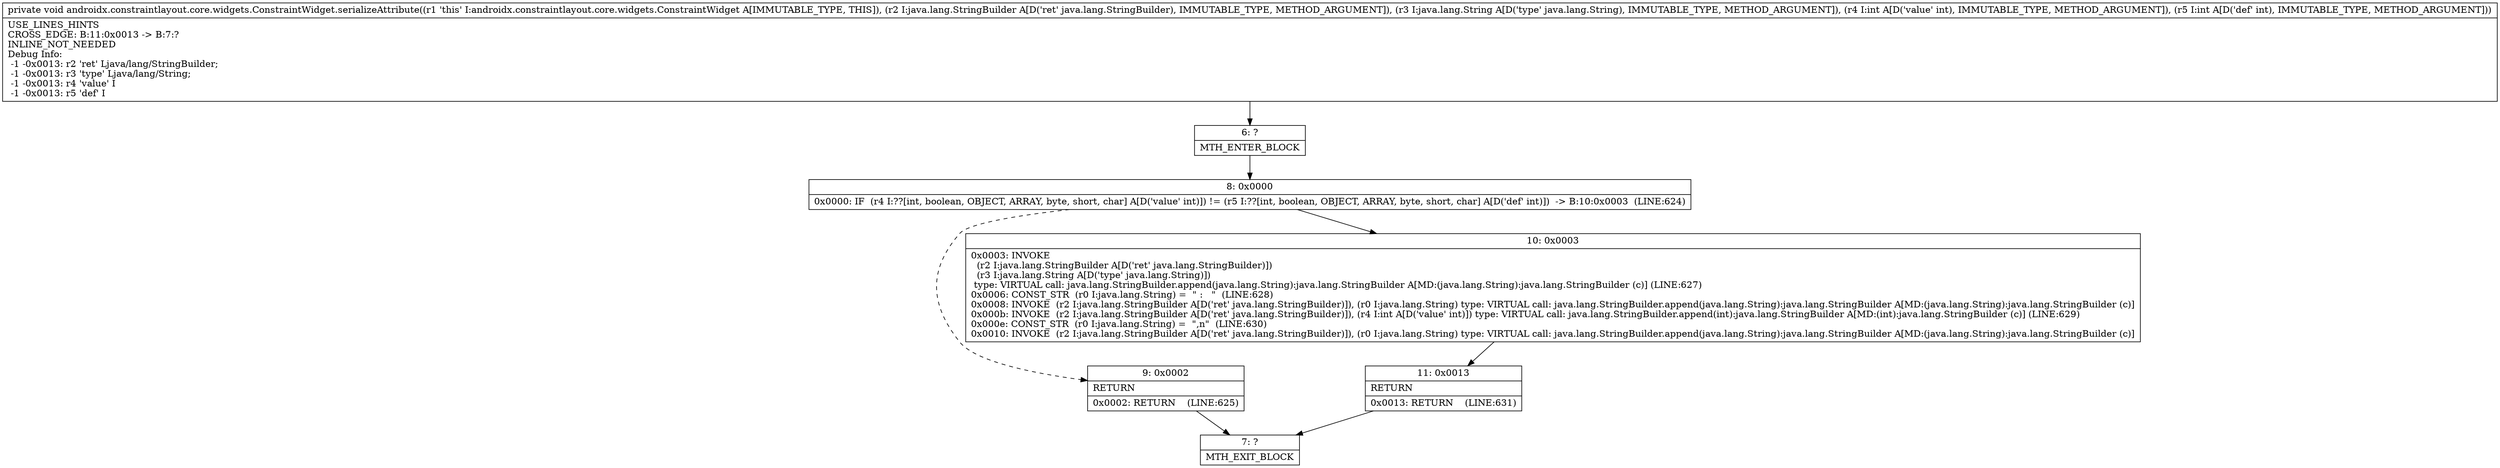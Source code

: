 digraph "CFG forandroidx.constraintlayout.core.widgets.ConstraintWidget.serializeAttribute(Ljava\/lang\/StringBuilder;Ljava\/lang\/String;II)V" {
Node_6 [shape=record,label="{6\:\ ?|MTH_ENTER_BLOCK\l}"];
Node_8 [shape=record,label="{8\:\ 0x0000|0x0000: IF  (r4 I:??[int, boolean, OBJECT, ARRAY, byte, short, char] A[D('value' int)]) != (r5 I:??[int, boolean, OBJECT, ARRAY, byte, short, char] A[D('def' int)])  \-\> B:10:0x0003  (LINE:624)\l}"];
Node_9 [shape=record,label="{9\:\ 0x0002|RETURN\l|0x0002: RETURN    (LINE:625)\l}"];
Node_7 [shape=record,label="{7\:\ ?|MTH_EXIT_BLOCK\l}"];
Node_10 [shape=record,label="{10\:\ 0x0003|0x0003: INVOKE  \l  (r2 I:java.lang.StringBuilder A[D('ret' java.lang.StringBuilder)])\l  (r3 I:java.lang.String A[D('type' java.lang.String)])\l type: VIRTUAL call: java.lang.StringBuilder.append(java.lang.String):java.lang.StringBuilder A[MD:(java.lang.String):java.lang.StringBuilder (c)] (LINE:627)\l0x0006: CONST_STR  (r0 I:java.lang.String) =  \" :   \"  (LINE:628)\l0x0008: INVOKE  (r2 I:java.lang.StringBuilder A[D('ret' java.lang.StringBuilder)]), (r0 I:java.lang.String) type: VIRTUAL call: java.lang.StringBuilder.append(java.lang.String):java.lang.StringBuilder A[MD:(java.lang.String):java.lang.StringBuilder (c)]\l0x000b: INVOKE  (r2 I:java.lang.StringBuilder A[D('ret' java.lang.StringBuilder)]), (r4 I:int A[D('value' int)]) type: VIRTUAL call: java.lang.StringBuilder.append(int):java.lang.StringBuilder A[MD:(int):java.lang.StringBuilder (c)] (LINE:629)\l0x000e: CONST_STR  (r0 I:java.lang.String) =  \",n\"  (LINE:630)\l0x0010: INVOKE  (r2 I:java.lang.StringBuilder A[D('ret' java.lang.StringBuilder)]), (r0 I:java.lang.String) type: VIRTUAL call: java.lang.StringBuilder.append(java.lang.String):java.lang.StringBuilder A[MD:(java.lang.String):java.lang.StringBuilder (c)]\l}"];
Node_11 [shape=record,label="{11\:\ 0x0013|RETURN\l|0x0013: RETURN    (LINE:631)\l}"];
MethodNode[shape=record,label="{private void androidx.constraintlayout.core.widgets.ConstraintWidget.serializeAttribute((r1 'this' I:androidx.constraintlayout.core.widgets.ConstraintWidget A[IMMUTABLE_TYPE, THIS]), (r2 I:java.lang.StringBuilder A[D('ret' java.lang.StringBuilder), IMMUTABLE_TYPE, METHOD_ARGUMENT]), (r3 I:java.lang.String A[D('type' java.lang.String), IMMUTABLE_TYPE, METHOD_ARGUMENT]), (r4 I:int A[D('value' int), IMMUTABLE_TYPE, METHOD_ARGUMENT]), (r5 I:int A[D('def' int), IMMUTABLE_TYPE, METHOD_ARGUMENT]))  | USE_LINES_HINTS\lCROSS_EDGE: B:11:0x0013 \-\> B:7:?\lINLINE_NOT_NEEDED\lDebug Info:\l  \-1 \-0x0013: r2 'ret' Ljava\/lang\/StringBuilder;\l  \-1 \-0x0013: r3 'type' Ljava\/lang\/String;\l  \-1 \-0x0013: r4 'value' I\l  \-1 \-0x0013: r5 'def' I\l}"];
MethodNode -> Node_6;Node_6 -> Node_8;
Node_8 -> Node_9[style=dashed];
Node_8 -> Node_10;
Node_9 -> Node_7;
Node_10 -> Node_11;
Node_11 -> Node_7;
}

